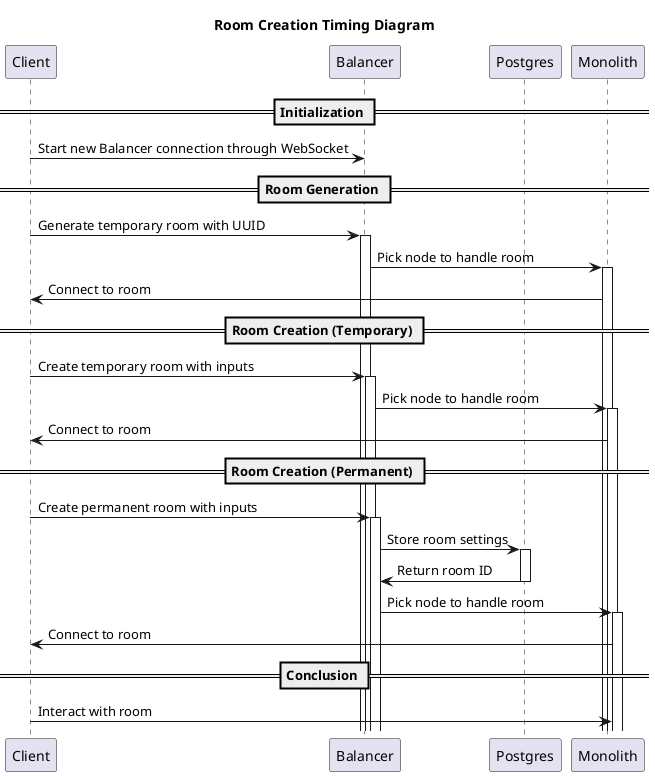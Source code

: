 @startuml

title Room Creation Timing Diagram

== Initialization ==
participant Client
participant Balancer
participant Monolith

Client -> Balancer: Start new Balancer connection through WebSocket

== Room Generation ==
participant Balancer
participant Monolith

Client -> Balancer: Generate temporary room with UUID
activate Balancer
Balancer -> Monolith: Pick node to handle room
activate Monolith
Monolith -> Client: Connect to room

== Room Creation (Temporary) ==
participant Balancer
participant Monolith

Client -> Balancer: Create temporary room with inputs
activate Balancer
Balancer -> Monolith: Pick node to handle room
activate Monolith
Monolith -> Client: Connect to room

== Room Creation (Permanent) ==
participant Balancer
participant Postgres
participant Monolith

Client -> Balancer: Create permanent room with inputs
activate Balancer
Balancer -> Postgres: Store room settings
activate Postgres
Postgres -> Balancer: Return room ID
deactivate Postgres
Balancer -> Monolith: Pick node to handle room
activate Monolith
Monolith -> Client: Connect to room

== Conclusion ==
Client -> Monolith: Interact with room

@enduml